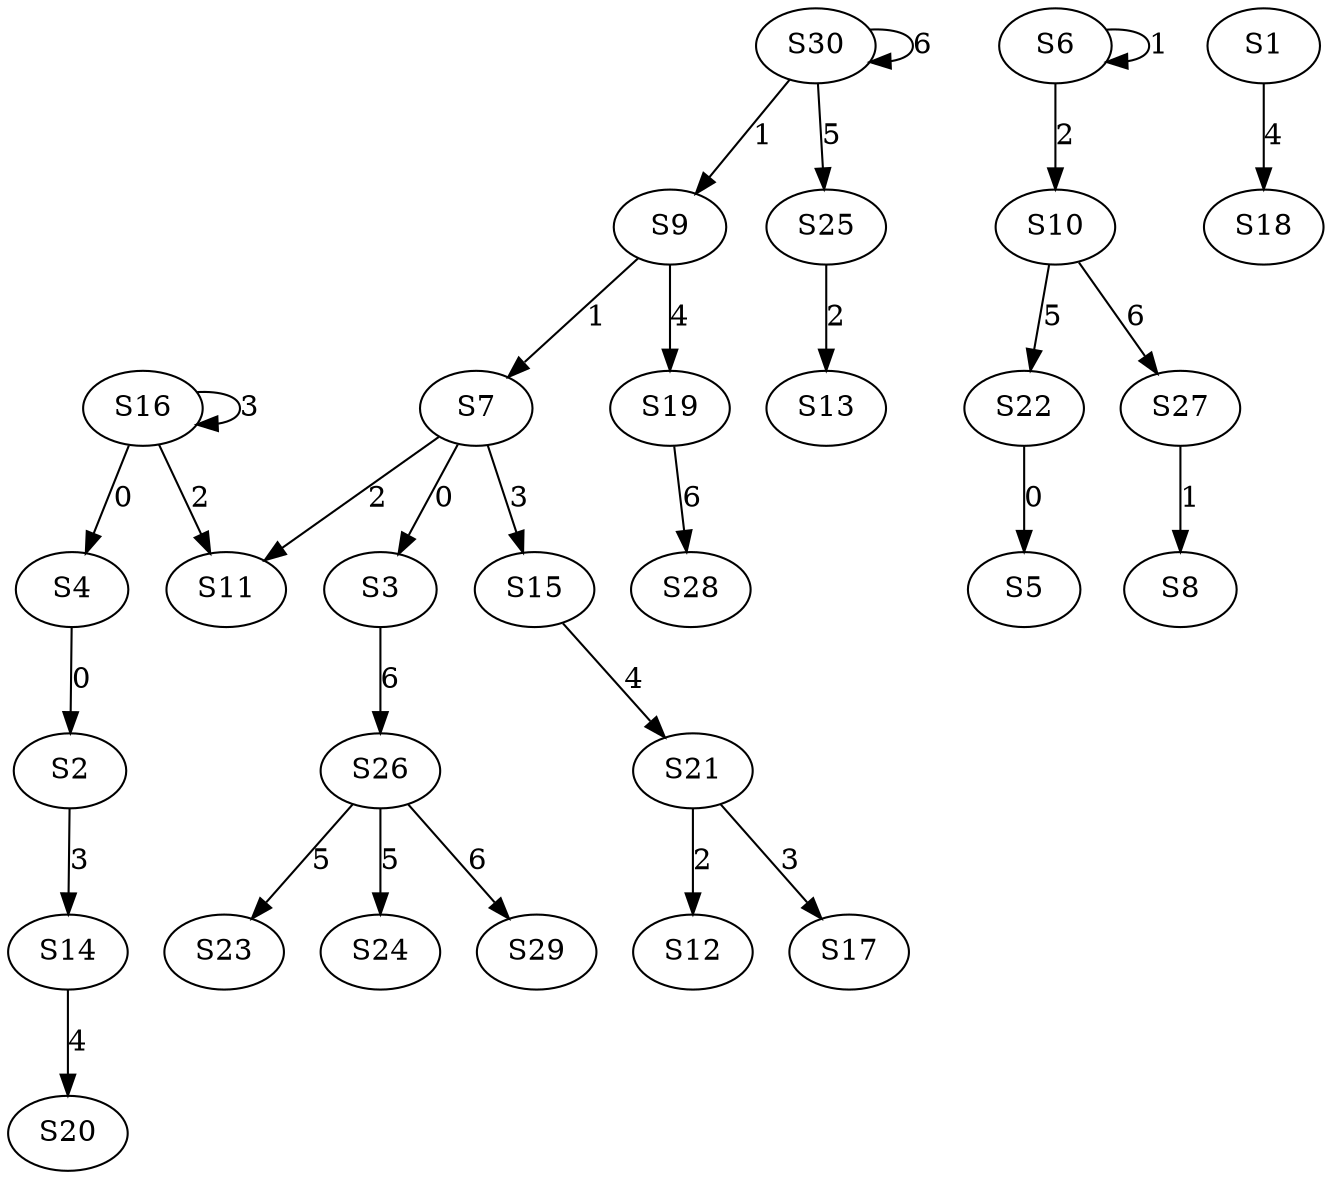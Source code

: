 strict digraph {
	S4 -> S2 [ label = 0 ];
	S7 -> S3 [ label = 0 ];
	S16 -> S4 [ label = 0 ];
	S22 -> S5 [ label = 0 ];
	S6 -> S6 [ label = 1 ];
	S9 -> S7 [ label = 1 ];
	S27 -> S8 [ label = 1 ];
	S30 -> S9 [ label = 1 ];
	S6 -> S10 [ label = 2 ];
	S16 -> S11 [ label = 2 ];
	S21 -> S12 [ label = 2 ];
	S25 -> S13 [ label = 2 ];
	S2 -> S14 [ label = 3 ];
	S7 -> S15 [ label = 3 ];
	S16 -> S16 [ label = 3 ];
	S21 -> S17 [ label = 3 ];
	S1 -> S18 [ label = 4 ];
	S9 -> S19 [ label = 4 ];
	S14 -> S20 [ label = 4 ];
	S15 -> S21 [ label = 4 ];
	S10 -> S22 [ label = 5 ];
	S26 -> S23 [ label = 5 ];
	S26 -> S24 [ label = 5 ];
	S30 -> S25 [ label = 5 ];
	S3 -> S26 [ label = 6 ];
	S10 -> S27 [ label = 6 ];
	S19 -> S28 [ label = 6 ];
	S26 -> S29 [ label = 6 ];
	S30 -> S30 [ label = 6 ];
	S7 -> S11 [ label = 2 ];
}